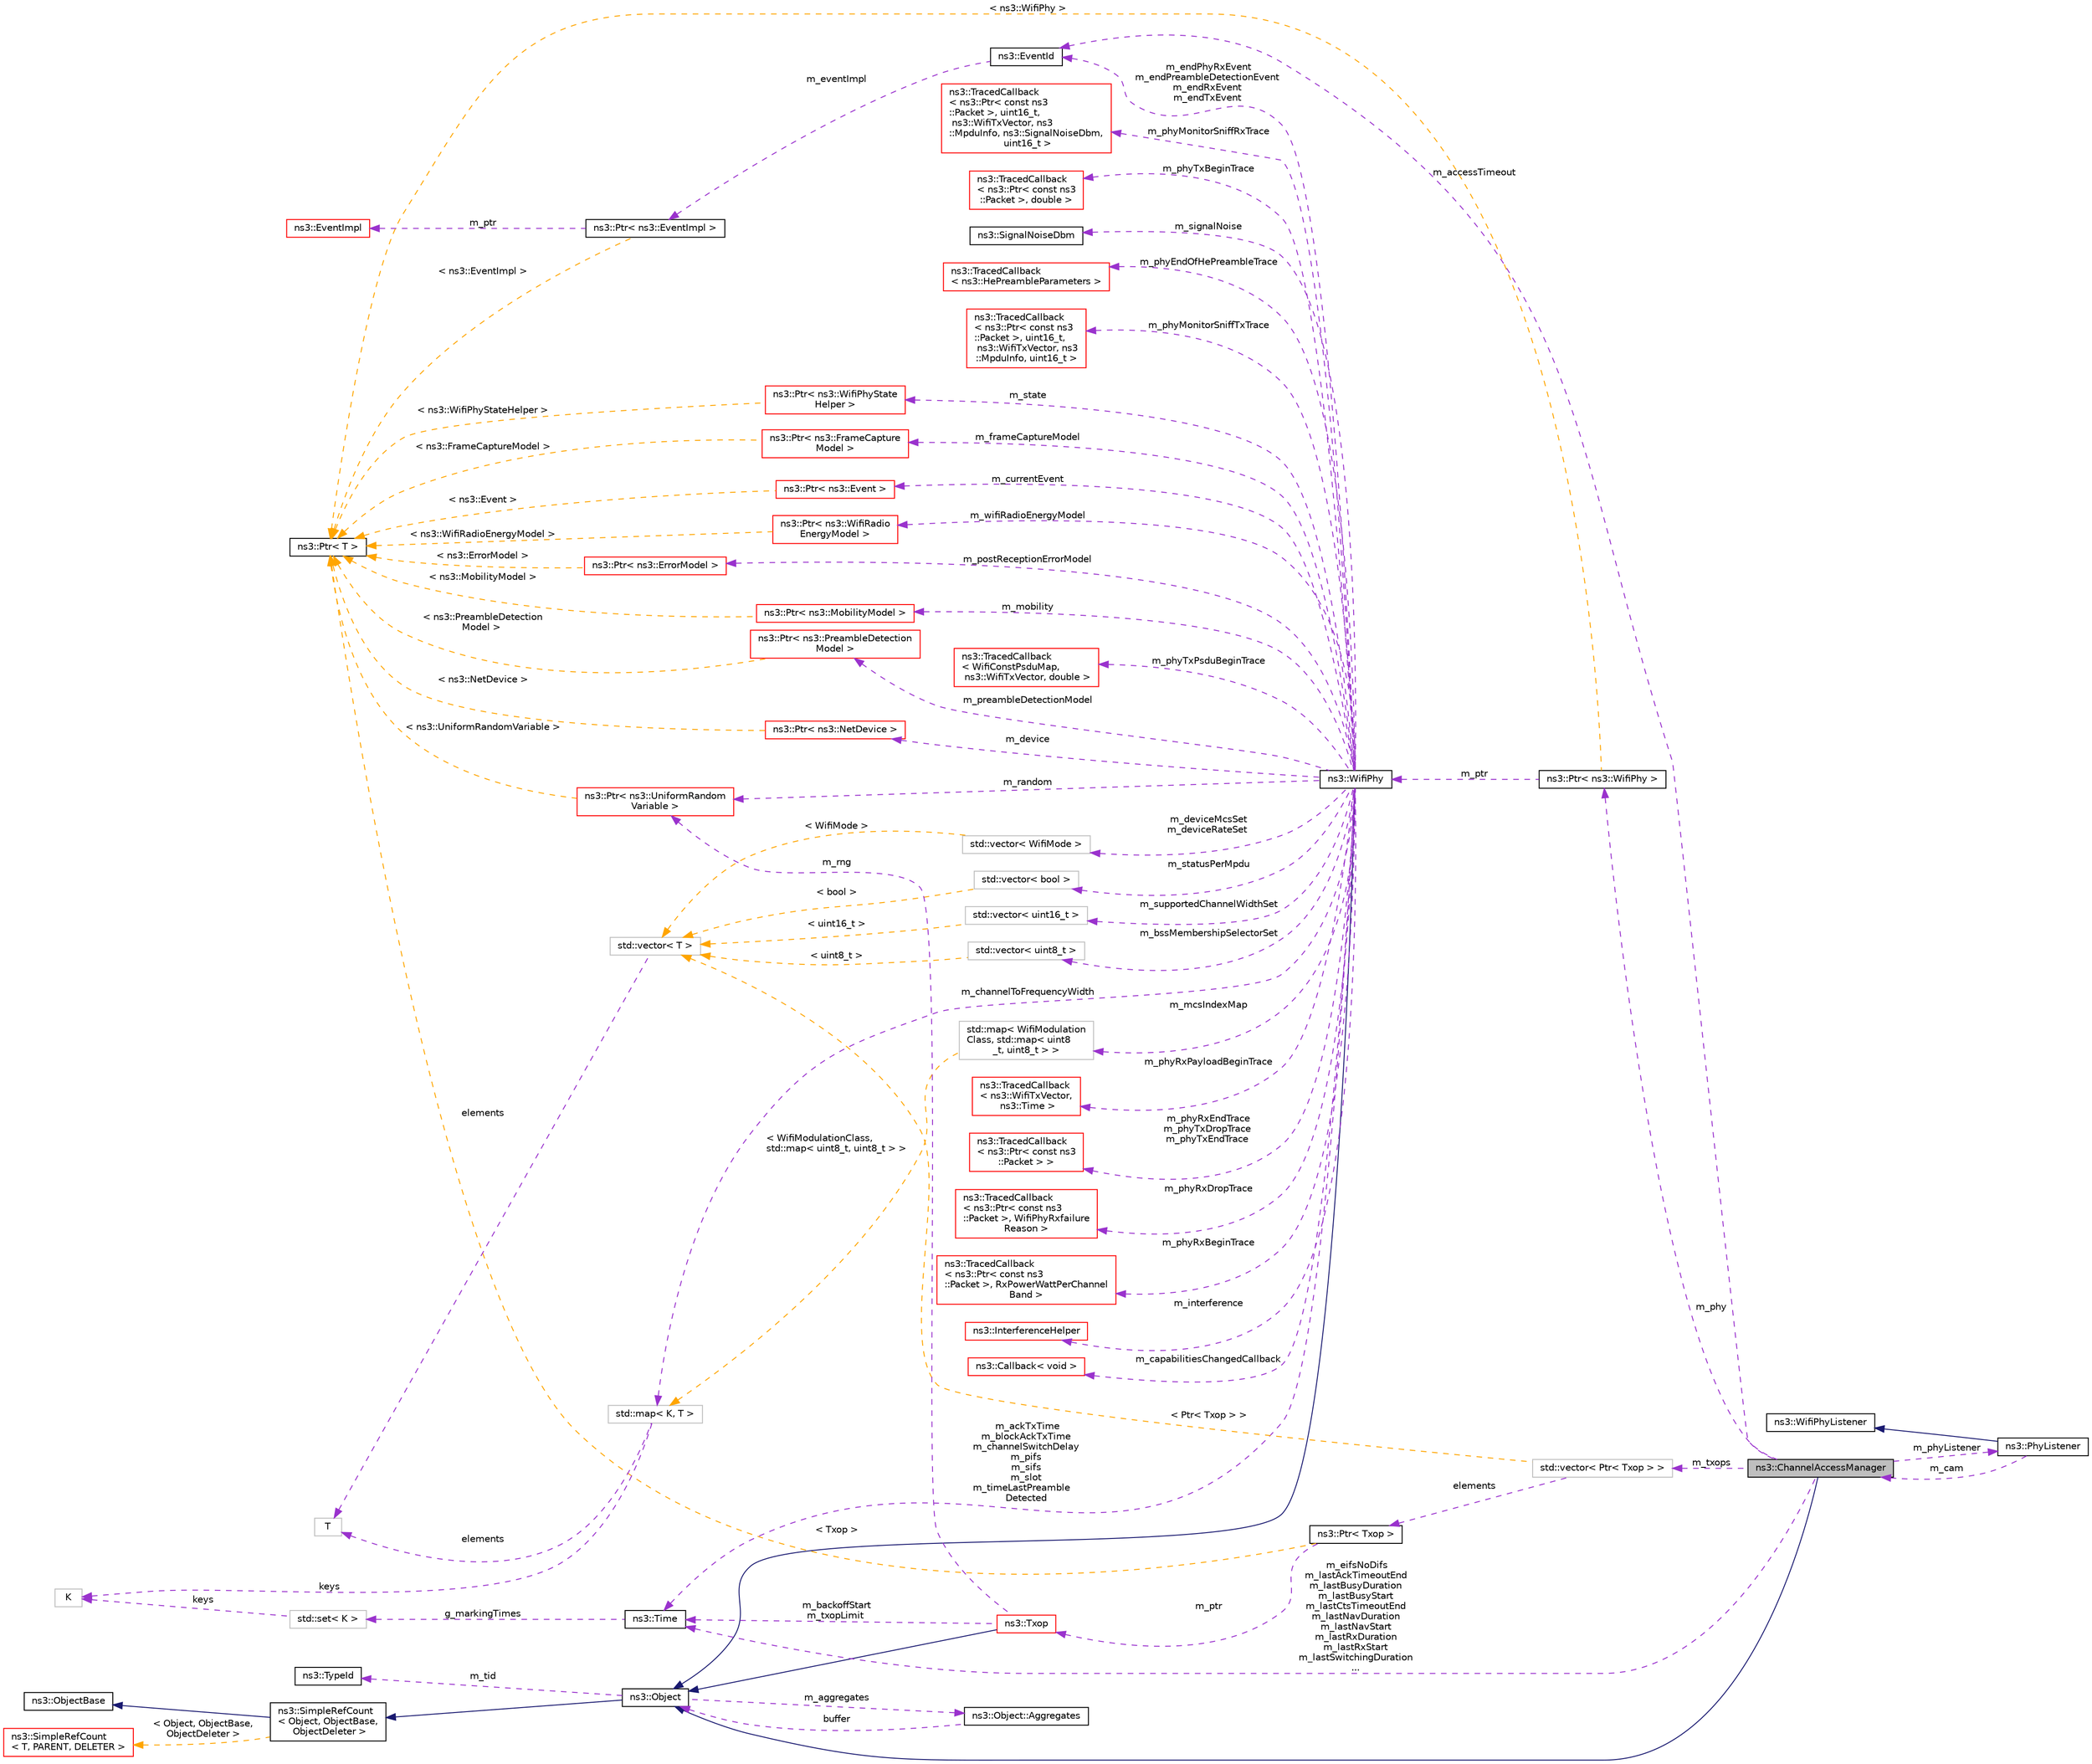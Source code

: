 digraph "ns3::ChannelAccessManager"
{
 // LATEX_PDF_SIZE
  edge [fontname="Helvetica",fontsize="10",labelfontname="Helvetica",labelfontsize="10"];
  node [fontname="Helvetica",fontsize="10",shape=record];
  rankdir="LR";
  Node1 [label="ns3::ChannelAccessManager",height=0.2,width=0.4,color="black", fillcolor="grey75", style="filled", fontcolor="black",tooltip="Manage a set of ns3::Txop."];
  Node2 -> Node1 [dir="back",color="midnightblue",fontsize="10",style="solid",fontname="Helvetica"];
  Node2 [label="ns3::Object",height=0.2,width=0.4,color="black", fillcolor="white", style="filled",URL="$classns3_1_1_object.html",tooltip="A base class which provides memory management and object aggregation."];
  Node3 -> Node2 [dir="back",color="midnightblue",fontsize="10",style="solid",fontname="Helvetica"];
  Node3 [label="ns3::SimpleRefCount\l\< Object, ObjectBase,\l ObjectDeleter \>",height=0.2,width=0.4,color="black", fillcolor="white", style="filled",URL="$classns3_1_1_simple_ref_count.html",tooltip=" "];
  Node4 -> Node3 [dir="back",color="midnightblue",fontsize="10",style="solid",fontname="Helvetica"];
  Node4 [label="ns3::ObjectBase",height=0.2,width=0.4,color="black", fillcolor="white", style="filled",URL="$classns3_1_1_object_base.html",tooltip="Anchor the ns-3 type and attribute system."];
  Node5 -> Node3 [dir="back",color="orange",fontsize="10",style="dashed",label=" \< Object, ObjectBase,\l ObjectDeleter \>" ,fontname="Helvetica"];
  Node5 [label="ns3::SimpleRefCount\l\< T, PARENT, DELETER \>",height=0.2,width=0.4,color="red", fillcolor="white", style="filled",URL="$classns3_1_1_simple_ref_count.html",tooltip="A template-based reference counting class."];
  Node7 -> Node2 [dir="back",color="darkorchid3",fontsize="10",style="dashed",label=" m_tid" ,fontname="Helvetica"];
  Node7 [label="ns3::TypeId",height=0.2,width=0.4,color="black", fillcolor="white", style="filled",URL="$classns3_1_1_type_id.html",tooltip="a unique identifier for an interface."];
  Node8 -> Node2 [dir="back",color="darkorchid3",fontsize="10",style="dashed",label=" m_aggregates" ,fontname="Helvetica"];
  Node8 [label="ns3::Object::Aggregates",height=0.2,width=0.4,color="black", fillcolor="white", style="filled",URL="$structns3_1_1_object_1_1_aggregates.html",tooltip="The list of Objects aggregated to this one."];
  Node2 -> Node8 [dir="back",color="darkorchid3",fontsize="10",style="dashed",label=" buffer" ,fontname="Helvetica"];
  Node9 -> Node1 [dir="back",color="darkorchid3",fontsize="10",style="dashed",label=" m_phyListener" ,fontname="Helvetica"];
  Node9 [label="ns3::PhyListener",height=0.2,width=0.4,color="black", fillcolor="white", style="filled",URL="$classns3_1_1_phy_listener.html",tooltip="Listener for PHY events."];
  Node10 -> Node9 [dir="back",color="midnightblue",fontsize="10",style="solid",fontname="Helvetica"];
  Node10 [label="ns3::WifiPhyListener",height=0.2,width=0.4,color="black", fillcolor="white", style="filled",URL="$classns3_1_1_wifi_phy_listener.html",tooltip="receive notifications about PHY events."];
  Node1 -> Node9 [dir="back",color="darkorchid3",fontsize="10",style="dashed",label=" m_cam" ,fontname="Helvetica"];
  Node11 -> Node1 [dir="back",color="darkorchid3",fontsize="10",style="dashed",label=" m_accessTimeout" ,fontname="Helvetica"];
  Node11 [label="ns3::EventId",height=0.2,width=0.4,color="black", fillcolor="white", style="filled",URL="$classns3_1_1_event_id.html",tooltip="An identifier for simulation events."];
  Node12 -> Node11 [dir="back",color="darkorchid3",fontsize="10",style="dashed",label=" m_eventImpl" ,fontname="Helvetica"];
  Node12 [label="ns3::Ptr\< ns3::EventImpl \>",height=0.2,width=0.4,color="black", fillcolor="white", style="filled",URL="$classns3_1_1_ptr.html",tooltip=" "];
  Node13 -> Node12 [dir="back",color="darkorchid3",fontsize="10",style="dashed",label=" m_ptr" ,fontname="Helvetica"];
  Node13 [label="ns3::EventImpl",height=0.2,width=0.4,color="red", fillcolor="white", style="filled",URL="$classns3_1_1_event_impl.html",tooltip="A simulation event."];
  Node15 -> Node12 [dir="back",color="orange",fontsize="10",style="dashed",label=" \< ns3::EventImpl \>" ,fontname="Helvetica"];
  Node15 [label="ns3::Ptr\< T \>",height=0.2,width=0.4,color="black", fillcolor="white", style="filled",URL="$classns3_1_1_ptr.html",tooltip="Smart pointer class similar to boost::intrusive_ptr."];
  Node16 -> Node1 [dir="back",color="darkorchid3",fontsize="10",style="dashed",label=" m_eifsNoDifs\nm_lastAckTimeoutEnd\nm_lastBusyDuration\nm_lastBusyStart\nm_lastCtsTimeoutEnd\nm_lastNavDuration\nm_lastNavStart\nm_lastRxDuration\nm_lastRxStart\nm_lastSwitchingDuration\n..." ,fontname="Helvetica"];
  Node16 [label="ns3::Time",height=0.2,width=0.4,color="black", fillcolor="white", style="filled",URL="$classns3_1_1_time.html",tooltip="Simulation virtual time values and global simulation resolution."];
  Node17 -> Node16 [dir="back",color="darkorchid3",fontsize="10",style="dashed",label=" g_markingTimes" ,fontname="Helvetica"];
  Node17 [label="std::set\< K \>",height=0.2,width=0.4,color="grey75", fillcolor="white", style="filled",tooltip=" "];
  Node18 -> Node17 [dir="back",color="darkorchid3",fontsize="10",style="dashed",label=" keys" ,fontname="Helvetica"];
  Node18 [label="K",height=0.2,width=0.4,color="grey75", fillcolor="white", style="filled",tooltip=" "];
  Node19 -> Node1 [dir="back",color="darkorchid3",fontsize="10",style="dashed",label=" m_phy" ,fontname="Helvetica"];
  Node19 [label="ns3::Ptr\< ns3::WifiPhy \>",height=0.2,width=0.4,color="black", fillcolor="white", style="filled",URL="$classns3_1_1_ptr.html",tooltip=" "];
  Node20 -> Node19 [dir="back",color="darkorchid3",fontsize="10",style="dashed",label=" m_ptr" ,fontname="Helvetica"];
  Node20 [label="ns3::WifiPhy",height=0.2,width=0.4,color="black", fillcolor="white", style="filled",URL="$classns3_1_1_wifi_phy.html",tooltip="802.11 PHY layer model"];
  Node2 -> Node20 [dir="back",color="midnightblue",fontsize="10",style="solid",fontname="Helvetica"];
  Node21 -> Node20 [dir="back",color="darkorchid3",fontsize="10",style="dashed",label=" m_mobility" ,fontname="Helvetica"];
  Node21 [label="ns3::Ptr\< ns3::MobilityModel \>",height=0.2,width=0.4,color="red", fillcolor="white", style="filled",URL="$classns3_1_1_ptr.html",tooltip=" "];
  Node15 -> Node21 [dir="back",color="orange",fontsize="10",style="dashed",label=" \< ns3::MobilityModel \>" ,fontname="Helvetica"];
  Node34 -> Node20 [dir="back",color="darkorchid3",fontsize="10",style="dashed",label=" m_supportedChannelWidthSet" ,fontname="Helvetica"];
  Node34 [label="std::vector\< uint16_t \>",height=0.2,width=0.4,color="grey75", fillcolor="white", style="filled",tooltip=" "];
  Node35 -> Node34 [dir="back",color="orange",fontsize="10",style="dashed",label=" \< uint16_t \>" ,fontname="Helvetica"];
  Node35 [label="std::vector\< T \>",height=0.2,width=0.4,color="grey75", fillcolor="white", style="filled",tooltip=" "];
  Node33 -> Node35 [dir="back",color="darkorchid3",fontsize="10",style="dashed",label=" elements" ,fontname="Helvetica"];
  Node33 [label="T",height=0.2,width=0.4,color="grey75", fillcolor="white", style="filled",tooltip=" "];
  Node36 -> Node20 [dir="back",color="darkorchid3",fontsize="10",style="dashed",label=" m_phyRxPayloadBeginTrace" ,fontname="Helvetica"];
  Node36 [label="ns3::TracedCallback\l\< ns3::WifiTxVector,\l ns3::Time \>",height=0.2,width=0.4,color="red", fillcolor="white", style="filled",URL="$classns3_1_1_traced_callback.html",tooltip=" "];
  Node37 -> Node20 [dir="back",color="darkorchid3",fontsize="10",style="dashed",label=" m_phyRxEndTrace\nm_phyTxDropTrace\nm_phyTxEndTrace" ,fontname="Helvetica"];
  Node37 [label="ns3::TracedCallback\l\< ns3::Ptr\< const ns3\l::Packet \> \>",height=0.2,width=0.4,color="red", fillcolor="white", style="filled",URL="$classns3_1_1_traced_callback.html",tooltip=" "];
  Node38 -> Node20 [dir="back",color="darkorchid3",fontsize="10",style="dashed",label=" m_channelToFrequencyWidth" ,fontname="Helvetica"];
  Node38 [label="std::map\< K, T \>",height=0.2,width=0.4,color="grey75", fillcolor="white", style="filled",tooltip=" "];
  Node18 -> Node38 [dir="back",color="darkorchid3",fontsize="10",style="dashed",label=" keys" ,fontname="Helvetica"];
  Node33 -> Node38 [dir="back",color="darkorchid3",fontsize="10",style="dashed",label=" elements" ,fontname="Helvetica"];
  Node39 -> Node20 [dir="back",color="darkorchid3",fontsize="10",style="dashed",label=" m_mcsIndexMap" ,fontname="Helvetica"];
  Node39 [label="std::map\< WifiModulation\lClass, std::map\< uint8\l_t, uint8_t \> \>",height=0.2,width=0.4,color="grey75", fillcolor="white", style="filled",tooltip=" "];
  Node38 -> Node39 [dir="back",color="orange",fontsize="10",style="dashed",label=" \< WifiModulationClass,\l std::map\< uint8_t, uint8_t \> \>" ,fontname="Helvetica"];
  Node41 -> Node20 [dir="back",color="darkorchid3",fontsize="10",style="dashed",label=" m_bssMembershipSelectorSet" ,fontname="Helvetica"];
  Node41 [label="std::vector\< uint8_t \>",height=0.2,width=0.4,color="grey75", fillcolor="white", style="filled",tooltip=" "];
  Node35 -> Node41 [dir="back",color="orange",fontsize="10",style="dashed",label=" \< uint8_t \>" ,fontname="Helvetica"];
  Node42 -> Node20 [dir="back",color="darkorchid3",fontsize="10",style="dashed",label=" m_phyRxDropTrace" ,fontname="Helvetica"];
  Node42 [label="ns3::TracedCallback\l\< ns3::Ptr\< const ns3\l::Packet \>, WifiPhyRxfailure\lReason \>",height=0.2,width=0.4,color="red", fillcolor="white", style="filled",URL="$classns3_1_1_traced_callback.html",tooltip=" "];
  Node43 -> Node20 [dir="back",color="darkorchid3",fontsize="10",style="dashed",label=" m_phyRxBeginTrace" ,fontname="Helvetica"];
  Node43 [label="ns3::TracedCallback\l\< ns3::Ptr\< const ns3\l::Packet \>, RxPowerWattPerChannel\lBand \>",height=0.2,width=0.4,color="red", fillcolor="white", style="filled",URL="$classns3_1_1_traced_callback.html",tooltip=" "];
  Node44 -> Node20 [dir="back",color="darkorchid3",fontsize="10",style="dashed",label=" m_interference" ,fontname="Helvetica"];
  Node44 [label="ns3::InterferenceHelper",height=0.2,width=0.4,color="red", fillcolor="white", style="filled",URL="$classns3_1_1_interference_helper.html",tooltip="handles interference calculations"];
  Node11 -> Node20 [dir="back",color="darkorchid3",fontsize="10",style="dashed",label=" m_endPhyRxEvent\nm_endPreambleDetectionEvent\nm_endRxEvent\nm_endTxEvent" ,fontname="Helvetica"];
  Node50 -> Node20 [dir="back",color="darkorchid3",fontsize="10",style="dashed",label=" m_preambleDetectionModel" ,fontname="Helvetica"];
  Node50 [label="ns3::Ptr\< ns3::PreambleDetection\lModel \>",height=0.2,width=0.4,color="red", fillcolor="white", style="filled",URL="$classns3_1_1_ptr.html",tooltip=" "];
  Node15 -> Node50 [dir="back",color="orange",fontsize="10",style="dashed",label=" \< ns3::PreambleDetection\lModel \>" ,fontname="Helvetica"];
  Node52 -> Node20 [dir="back",color="darkorchid3",fontsize="10",style="dashed",label=" m_device" ,fontname="Helvetica"];
  Node52 [label="ns3::Ptr\< ns3::NetDevice \>",height=0.2,width=0.4,color="red", fillcolor="white", style="filled",URL="$classns3_1_1_ptr.html",tooltip=" "];
  Node15 -> Node52 [dir="back",color="orange",fontsize="10",style="dashed",label=" \< ns3::NetDevice \>" ,fontname="Helvetica"];
  Node54 -> Node20 [dir="back",color="darkorchid3",fontsize="10",style="dashed",label=" m_deviceMcsSet\nm_deviceRateSet" ,fontname="Helvetica"];
  Node54 [label="std::vector\< WifiMode \>",height=0.2,width=0.4,color="grey75", fillcolor="white", style="filled",tooltip=" "];
  Node35 -> Node54 [dir="back",color="orange",fontsize="10",style="dashed",label=" \< WifiMode \>" ,fontname="Helvetica"];
  Node16 -> Node20 [dir="back",color="darkorchid3",fontsize="10",style="dashed",label=" m_ackTxTime\nm_blockAckTxTime\nm_channelSwitchDelay\nm_pifs\nm_sifs\nm_slot\nm_timeLastPreamble\lDetected" ,fontname="Helvetica"];
  Node56 -> Node20 [dir="back",color="darkorchid3",fontsize="10",style="dashed",label=" m_state" ,fontname="Helvetica"];
  Node56 [label="ns3::Ptr\< ns3::WifiPhyState\lHelper \>",height=0.2,width=0.4,color="red", fillcolor="white", style="filled",URL="$classns3_1_1_ptr.html",tooltip=" "];
  Node15 -> Node56 [dir="back",color="orange",fontsize="10",style="dashed",label=" \< ns3::WifiPhyStateHelper \>" ,fontname="Helvetica"];
  Node65 -> Node20 [dir="back",color="darkorchid3",fontsize="10",style="dashed",label=" m_capabilitiesChangedCallback" ,fontname="Helvetica"];
  Node65 [label="ns3::Callback\< void \>",height=0.2,width=0.4,color="red", fillcolor="white", style="filled",URL="$classns3_1_1_callback.html",tooltip=" "];
  Node66 -> Node20 [dir="back",color="darkorchid3",fontsize="10",style="dashed",label=" m_frameCaptureModel" ,fontname="Helvetica"];
  Node66 [label="ns3::Ptr\< ns3::FrameCapture\lModel \>",height=0.2,width=0.4,color="red", fillcolor="white", style="filled",URL="$classns3_1_1_ptr.html",tooltip=" "];
  Node15 -> Node66 [dir="back",color="orange",fontsize="10",style="dashed",label=" \< ns3::FrameCaptureModel \>" ,fontname="Helvetica"];
  Node68 -> Node20 [dir="back",color="darkorchid3",fontsize="10",style="dashed",label=" m_phyMonitorSniffRxTrace" ,fontname="Helvetica"];
  Node68 [label="ns3::TracedCallback\l\< ns3::Ptr\< const ns3\l::Packet \>, uint16_t,\l ns3::WifiTxVector, ns3\l::MpduInfo, ns3::SignalNoiseDbm,\l uint16_t \>",height=0.2,width=0.4,color="red", fillcolor="white", style="filled",URL="$classns3_1_1_traced_callback.html",tooltip=" "];
  Node69 -> Node20 [dir="back",color="darkorchid3",fontsize="10",style="dashed",label=" m_currentEvent" ,fontname="Helvetica"];
  Node69 [label="ns3::Ptr\< ns3::Event \>",height=0.2,width=0.4,color="red", fillcolor="white", style="filled",URL="$classns3_1_1_ptr.html",tooltip=" "];
  Node15 -> Node69 [dir="back",color="orange",fontsize="10",style="dashed",label=" \< ns3::Event \>" ,fontname="Helvetica"];
  Node63 -> Node20 [dir="back",color="darkorchid3",fontsize="10",style="dashed",label=" m_phyTxBeginTrace" ,fontname="Helvetica"];
  Node63 [label="ns3::TracedCallback\l\< ns3::Ptr\< const ns3\l::Packet \>, double \>",height=0.2,width=0.4,color="red", fillcolor="white", style="filled",URL="$classns3_1_1_traced_callback.html",tooltip=" "];
  Node115 -> Node20 [dir="back",color="darkorchid3",fontsize="10",style="dashed",label=" m_random" ,fontname="Helvetica"];
  Node115 [label="ns3::Ptr\< ns3::UniformRandom\lVariable \>",height=0.2,width=0.4,color="red", fillcolor="white", style="filled",URL="$classns3_1_1_ptr.html",tooltip=" "];
  Node15 -> Node115 [dir="back",color="orange",fontsize="10",style="dashed",label=" \< ns3::UniformRandomVariable \>" ,fontname="Helvetica"];
  Node119 -> Node20 [dir="back",color="darkorchid3",fontsize="10",style="dashed",label=" m_signalNoise" ,fontname="Helvetica"];
  Node119 [label="ns3::SignalNoiseDbm",height=0.2,width=0.4,color="black", fillcolor="white", style="filled",URL="$structns3_1_1_signal_noise_dbm.html",tooltip="SignalNoiseDbm structure."];
  Node120 -> Node20 [dir="back",color="darkorchid3",fontsize="10",style="dashed",label=" m_statusPerMpdu" ,fontname="Helvetica"];
  Node120 [label="std::vector\< bool \>",height=0.2,width=0.4,color="grey75", fillcolor="white", style="filled",tooltip=" "];
  Node35 -> Node120 [dir="back",color="orange",fontsize="10",style="dashed",label=" \< bool \>" ,fontname="Helvetica"];
  Node121 -> Node20 [dir="back",color="darkorchid3",fontsize="10",style="dashed",label=" m_phyEndOfHePreambleTrace" ,fontname="Helvetica"];
  Node121 [label="ns3::TracedCallback\l\< ns3::HePreambleParameters \>",height=0.2,width=0.4,color="red", fillcolor="white", style="filled",URL="$classns3_1_1_traced_callback.html",tooltip=" "];
  Node122 -> Node20 [dir="back",color="darkorchid3",fontsize="10",style="dashed",label=" m_phyMonitorSniffTxTrace" ,fontname="Helvetica"];
  Node122 [label="ns3::TracedCallback\l\< ns3::Ptr\< const ns3\l::Packet \>, uint16_t,\l ns3::WifiTxVector, ns3\l::MpduInfo, uint16_t \>",height=0.2,width=0.4,color="red", fillcolor="white", style="filled",URL="$classns3_1_1_traced_callback.html",tooltip=" "];
  Node123 -> Node20 [dir="back",color="darkorchid3",fontsize="10",style="dashed",label=" m_phyTxPsduBeginTrace" ,fontname="Helvetica"];
  Node123 [label="ns3::TracedCallback\l\< WifiConstPsduMap,\l ns3::WifiTxVector, double \>",height=0.2,width=0.4,color="red", fillcolor="white", style="filled",URL="$classns3_1_1_traced_callback.html",tooltip=" "];
  Node124 -> Node20 [dir="back",color="darkorchid3",fontsize="10",style="dashed",label=" m_wifiRadioEnergyModel" ,fontname="Helvetica"];
  Node124 [label="ns3::Ptr\< ns3::WifiRadio\lEnergyModel \>",height=0.2,width=0.4,color="red", fillcolor="white", style="filled",URL="$classns3_1_1_ptr.html",tooltip=" "];
  Node15 -> Node124 [dir="back",color="orange",fontsize="10",style="dashed",label=" \< ns3::WifiRadioEnergyModel \>" ,fontname="Helvetica"];
  Node162 -> Node20 [dir="back",color="darkorchid3",fontsize="10",style="dashed",label=" m_postReceptionErrorModel" ,fontname="Helvetica"];
  Node162 [label="ns3::Ptr\< ns3::ErrorModel \>",height=0.2,width=0.4,color="red", fillcolor="white", style="filled",URL="$classns3_1_1_ptr.html",tooltip=" "];
  Node15 -> Node162 [dir="back",color="orange",fontsize="10",style="dashed",label=" \< ns3::ErrorModel \>" ,fontname="Helvetica"];
  Node15 -> Node19 [dir="back",color="orange",fontsize="10",style="dashed",label=" \< ns3::WifiPhy \>" ,fontname="Helvetica"];
  Node164 -> Node1 [dir="back",color="darkorchid3",fontsize="10",style="dashed",label=" m_txops" ,fontname="Helvetica"];
  Node164 [label="std::vector\< Ptr\< Txop \> \>",height=0.2,width=0.4,color="grey75", fillcolor="white", style="filled",tooltip=" "];
  Node165 -> Node164 [dir="back",color="darkorchid3",fontsize="10",style="dashed",label=" elements" ,fontname="Helvetica"];
  Node165 [label="ns3::Ptr\< Txop \>",height=0.2,width=0.4,color="black", fillcolor="white", style="filled",URL="$classns3_1_1_ptr.html",tooltip=" "];
  Node166 -> Node165 [dir="back",color="darkorchid3",fontsize="10",style="dashed",label=" m_ptr" ,fontname="Helvetica"];
  Node166 [label="ns3::Txop",height=0.2,width=0.4,color="red", fillcolor="white", style="filled",URL="$classns3_1_1_txop.html",tooltip="Handle packet fragmentation and retransmissions for data and management frames."];
  Node2 -> Node166 [dir="back",color="midnightblue",fontsize="10",style="solid",fontname="Helvetica"];
  Node16 -> Node166 [dir="back",color="darkorchid3",fontsize="10",style="dashed",label=" m_backoffStart\nm_txopLimit" ,fontname="Helvetica"];
  Node115 -> Node166 [dir="back",color="darkorchid3",fontsize="10",style="dashed",label=" m_rng" ,fontname="Helvetica"];
  Node15 -> Node165 [dir="back",color="orange",fontsize="10",style="dashed",label=" \< Txop \>" ,fontname="Helvetica"];
  Node35 -> Node164 [dir="back",color="orange",fontsize="10",style="dashed",label=" \< Ptr\< Txop \> \>" ,fontname="Helvetica"];
}
